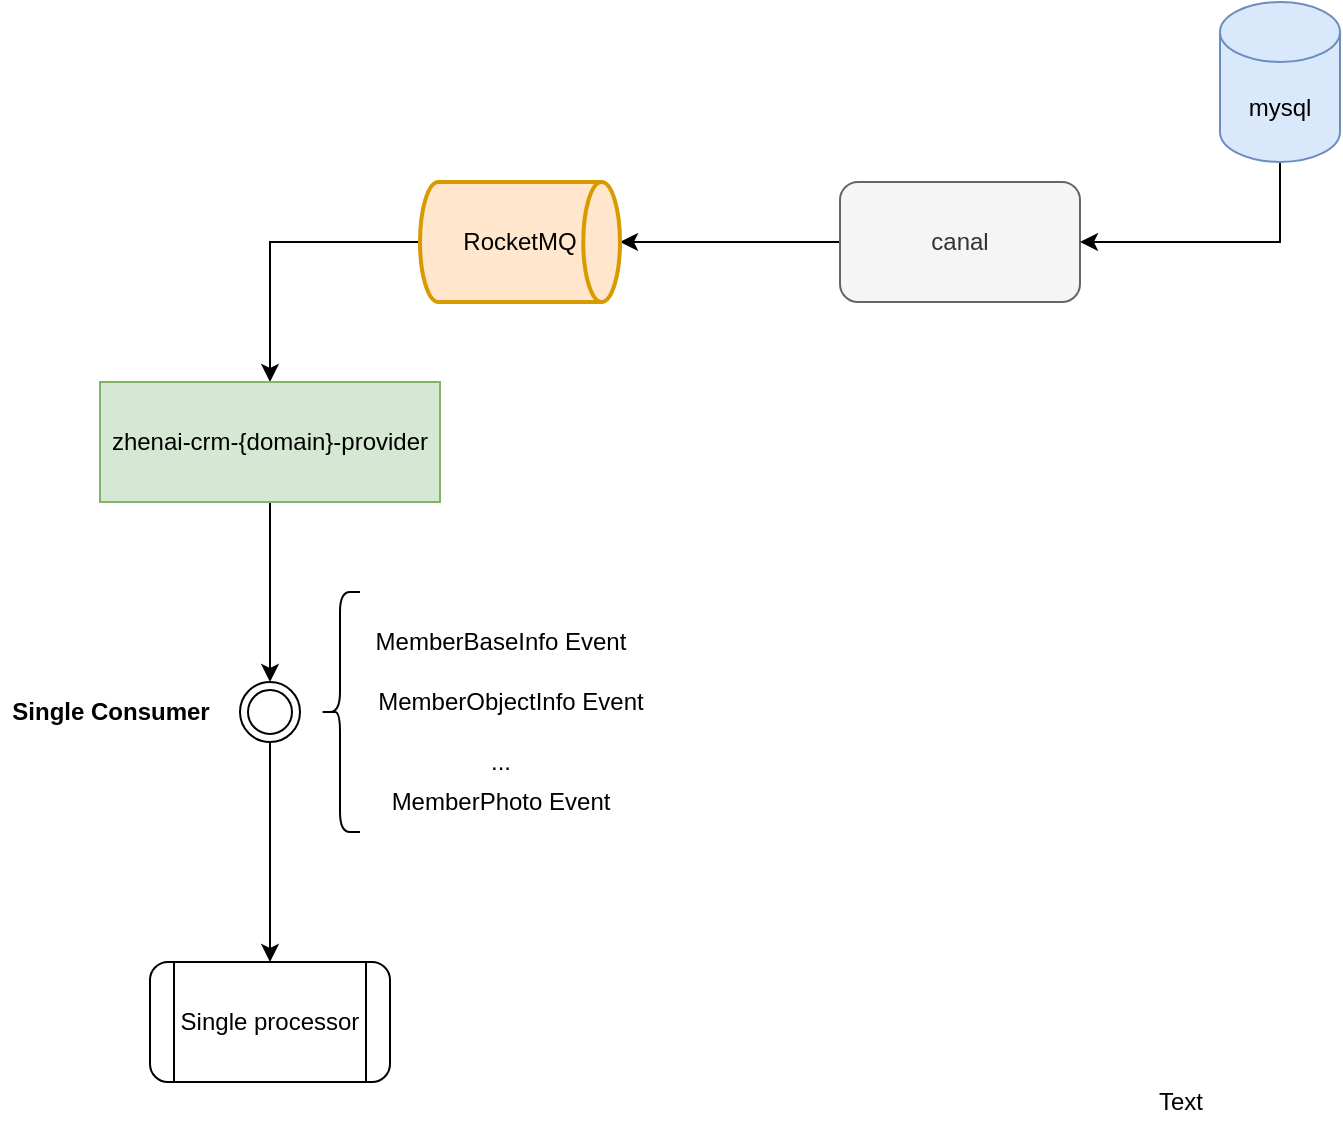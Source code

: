 <mxfile version="17.4.0" type="github">
  <diagram id="RKgJ4VKDAtB4tIxPlxn0" name="第 1 页">
    <mxGraphModel dx="1422" dy="762" grid="1" gridSize="10" guides="1" tooltips="1" connect="1" arrows="1" fold="1" page="1" pageScale="1" pageWidth="827" pageHeight="1169" math="0" shadow="0">
      <root>
        <mxCell id="0" />
        <mxCell id="1" parent="0" />
        <mxCell id="B3wVfU0sj-FQTkpLoz9Y-6" style="edgeStyle=orthogonalEdgeStyle;rounded=0;orthogonalLoop=1;jettySize=auto;html=1;exitX=0;exitY=0.5;exitDx=0;exitDy=0;entryX=1;entryY=0.5;entryDx=0;entryDy=0;entryPerimeter=0;" parent="1" source="B3wVfU0sj-FQTkpLoz9Y-1" target="6EzRI4fCPDjEW_pRFf7N-7" edge="1">
          <mxGeometry relative="1" as="geometry">
            <mxPoint x="360" y="140" as="targetPoint" />
          </mxGeometry>
        </mxCell>
        <mxCell id="B3wVfU0sj-FQTkpLoz9Y-1" value="canal" style="rounded=1;whiteSpace=wrap;html=1;fillColor=#f5f5f5;fontColor=#333333;strokeColor=#666666;" parent="1" vertex="1">
          <mxGeometry x="460" y="110" width="120" height="60" as="geometry" />
        </mxCell>
        <mxCell id="B3wVfU0sj-FQTkpLoz9Y-4" style="edgeStyle=orthogonalEdgeStyle;rounded=0;orthogonalLoop=1;jettySize=auto;html=1;exitX=0.5;exitY=1;exitDx=0;exitDy=0;exitPerimeter=0;entryX=1;entryY=0.5;entryDx=0;entryDy=0;" parent="1" source="B3wVfU0sj-FQTkpLoz9Y-2" target="B3wVfU0sj-FQTkpLoz9Y-1" edge="1">
          <mxGeometry relative="1" as="geometry" />
        </mxCell>
        <mxCell id="B3wVfU0sj-FQTkpLoz9Y-2" value="mysql" style="shape=cylinder3;whiteSpace=wrap;html=1;boundedLbl=1;backgroundOutline=1;size=15;fillColor=#dae8fc;strokeColor=#6c8ebf;" parent="1" vertex="1">
          <mxGeometry x="650" y="20" width="60" height="80" as="geometry" />
        </mxCell>
        <mxCell id="6EzRI4fCPDjEW_pRFf7N-5" style="edgeStyle=orthogonalEdgeStyle;rounded=0;orthogonalLoop=1;jettySize=auto;html=1;entryX=0.5;entryY=0;entryDx=0;entryDy=0;fontFamily=Helvetica;fontSize=12;fontColor=default;exitX=0;exitY=0.5;exitDx=0;exitDy=0;exitPerimeter=0;" edge="1" parent="1" source="6EzRI4fCPDjEW_pRFf7N-7" target="6EzRI4fCPDjEW_pRFf7N-3">
          <mxGeometry relative="1" as="geometry">
            <mxPoint x="240" y="140" as="sourcePoint" />
          </mxGeometry>
        </mxCell>
        <mxCell id="6EzRI4fCPDjEW_pRFf7N-9" style="edgeStyle=orthogonalEdgeStyle;rounded=0;orthogonalLoop=1;jettySize=auto;html=1;exitX=0.5;exitY=1;exitDx=0;exitDy=0;fontFamily=Helvetica;fontSize=12;fontColor=default;" edge="1" parent="1" source="6EzRI4fCPDjEW_pRFf7N-3" target="6EzRI4fCPDjEW_pRFf7N-8">
          <mxGeometry relative="1" as="geometry" />
        </mxCell>
        <mxCell id="6EzRI4fCPDjEW_pRFf7N-3" value="zhenai-crm-{domain}-provider" style="rounded=0;whiteSpace=wrap;html=1;fontFamily=Helvetica;fontSize=12;strokeColor=#82b366;fillColor=#d5e8d4;" vertex="1" parent="1">
          <mxGeometry x="90" y="210" width="170" height="60" as="geometry" />
        </mxCell>
        <mxCell id="6EzRI4fCPDjEW_pRFf7N-7" value="&lt;span&gt;RocketMQ&lt;/span&gt;" style="strokeWidth=2;html=1;shape=mxgraph.flowchart.direct_data;whiteSpace=wrap;rounded=1;fontFamily=Helvetica;fontSize=12;fillColor=#ffe6cc;strokeColor=#d79b00;" vertex="1" parent="1">
          <mxGeometry x="250" y="110" width="100" height="60" as="geometry" />
        </mxCell>
        <mxCell id="6EzRI4fCPDjEW_pRFf7N-25" style="edgeStyle=orthogonalEdgeStyle;rounded=0;orthogonalLoop=1;jettySize=auto;html=1;exitX=0.5;exitY=1;exitDx=0;exitDy=0;entryX=0.5;entryY=0;entryDx=0;entryDy=0;fontFamily=Helvetica;fontSize=12;fontColor=default;" edge="1" parent="1" source="6EzRI4fCPDjEW_pRFf7N-8" target="6EzRI4fCPDjEW_pRFf7N-15">
          <mxGeometry relative="1" as="geometry" />
        </mxCell>
        <mxCell id="6EzRI4fCPDjEW_pRFf7N-8" value="" style="ellipse;shape=doubleEllipse;whiteSpace=wrap;html=1;aspect=fixed;rounded=1;fontFamily=Helvetica;fontSize=12;fontColor=default;strokeColor=default;fillColor=default;" vertex="1" parent="1">
          <mxGeometry x="160" y="360" width="30" height="30" as="geometry" />
        </mxCell>
        <mxCell id="6EzRI4fCPDjEW_pRFf7N-10" value="" style="shape=curlyBracket;whiteSpace=wrap;html=1;rounded=1;fontFamily=Helvetica;fontSize=12;fontColor=default;strokeColor=default;fillColor=default;" vertex="1" parent="1">
          <mxGeometry x="200" y="315" width="20" height="120" as="geometry" />
        </mxCell>
        <mxCell id="6EzRI4fCPDjEW_pRFf7N-15" value="Single processor" style="shape=process;whiteSpace=wrap;html=1;backgroundOutline=1;rounded=1;fontFamily=Helvetica;fontSize=12;fontColor=default;strokeColor=default;fillColor=default;" vertex="1" parent="1">
          <mxGeometry x="115" y="500" width="120" height="60" as="geometry" />
        </mxCell>
        <mxCell id="6EzRI4fCPDjEW_pRFf7N-19" value="MemberBaseInfo Event" style="text;html=1;align=center;verticalAlign=middle;resizable=0;points=[];autosize=1;strokeColor=none;fillColor=none;fontSize=12;fontFamily=Helvetica;fontColor=default;" vertex="1" parent="1">
          <mxGeometry x="220" y="330" width="140" height="20" as="geometry" />
        </mxCell>
        <mxCell id="6EzRI4fCPDjEW_pRFf7N-20" value="MemberObjectInfo Event" style="text;html=1;align=center;verticalAlign=middle;resizable=0;points=[];autosize=1;strokeColor=none;fillColor=none;fontSize=12;fontFamily=Helvetica;fontColor=default;" vertex="1" parent="1">
          <mxGeometry x="220" y="360" width="150" height="20" as="geometry" />
        </mxCell>
        <mxCell id="6EzRI4fCPDjEW_pRFf7N-21" value="..." style="text;html=1;align=center;verticalAlign=middle;resizable=0;points=[];autosize=1;strokeColor=none;fillColor=none;fontSize=12;fontFamily=Helvetica;fontColor=default;" vertex="1" parent="1">
          <mxGeometry x="275" y="390" width="30" height="20" as="geometry" />
        </mxCell>
        <mxCell id="6EzRI4fCPDjEW_pRFf7N-23" value="MemberPhoto Event" style="text;html=1;align=center;verticalAlign=middle;resizable=0;points=[];autosize=1;strokeColor=none;fillColor=none;fontSize=12;fontFamily=Helvetica;fontColor=default;" vertex="1" parent="1">
          <mxGeometry x="230" y="410" width="120" height="20" as="geometry" />
        </mxCell>
        <mxCell id="6EzRI4fCPDjEW_pRFf7N-24" value="&lt;b&gt;Single Consumer&lt;/b&gt;" style="text;html=1;align=center;verticalAlign=middle;resizable=0;points=[];autosize=1;strokeColor=none;fillColor=none;fontSize=12;fontFamily=Helvetica;fontColor=default;" vertex="1" parent="1">
          <mxGeometry x="40" y="365" width="110" height="20" as="geometry" />
        </mxCell>
        <mxCell id="6EzRI4fCPDjEW_pRFf7N-26" value="Text" style="text;html=1;align=center;verticalAlign=middle;resizable=0;points=[];autosize=1;strokeColor=none;fillColor=none;fontSize=12;fontFamily=Helvetica;fontColor=default;" vertex="1" parent="1">
          <mxGeometry x="610" y="560" width="40" height="20" as="geometry" />
        </mxCell>
      </root>
    </mxGraphModel>
  </diagram>
</mxfile>
